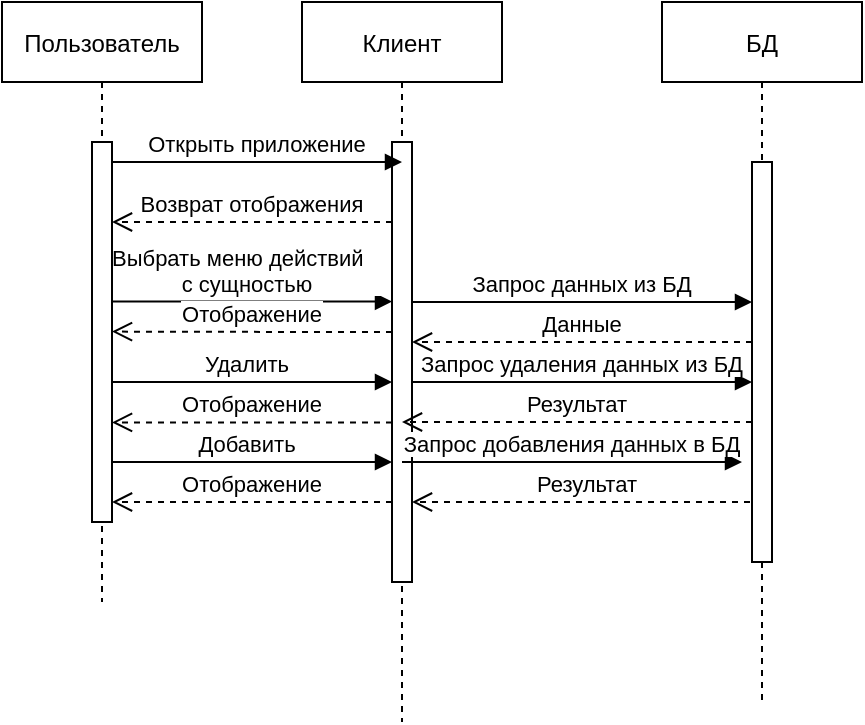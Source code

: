 <mxfile version="15.3.7" type="github">
  <diagram id="kgpKYQtTHZ0yAKxKKP6v" name="Page-1">
    <mxGraphModel dx="1813" dy="561" grid="1" gridSize="10" guides="1" tooltips="1" connect="1" arrows="1" fold="1" page="1" pageScale="1" pageWidth="850" pageHeight="1100" math="0" shadow="0">
      <root>
        <mxCell id="0" />
        <mxCell id="1" parent="0" />
        <mxCell id="3nuBFxr9cyL0pnOWT2aG-1" value="Клиент" style="shape=umlLifeline;perimeter=lifelinePerimeter;container=1;collapsible=0;recursiveResize=0;rounded=0;shadow=0;strokeWidth=1;" parent="1" vertex="1">
          <mxGeometry x="120" y="80" width="100" height="360" as="geometry" />
        </mxCell>
        <mxCell id="3nuBFxr9cyL0pnOWT2aG-2" value="" style="points=[];perimeter=orthogonalPerimeter;rounded=0;shadow=0;strokeWidth=1;" parent="3nuBFxr9cyL0pnOWT2aG-1" vertex="1">
          <mxGeometry x="45" y="70" width="10" height="220" as="geometry" />
        </mxCell>
        <mxCell id="bJsdr8COPwwjOuSae141-7" value="Выбрать меню действий   &#xa;с сущностью" style="verticalAlign=bottom;endArrow=block;entryX=0;entryY=0;shadow=0;strokeWidth=1;" edge="1" parent="3nuBFxr9cyL0pnOWT2aG-1">
          <mxGeometry relative="1" as="geometry">
            <mxPoint x="-100" y="149.8" as="sourcePoint" />
            <mxPoint x="45" y="149.8" as="targetPoint" />
          </mxGeometry>
        </mxCell>
        <mxCell id="bJsdr8COPwwjOuSae141-10" value="Данные" style="verticalAlign=bottom;endArrow=open;dashed=1;endSize=8;exitX=0;exitY=0.95;shadow=0;strokeWidth=1;" edge="1" parent="3nuBFxr9cyL0pnOWT2aG-1">
          <mxGeometry relative="1" as="geometry">
            <mxPoint x="55" y="170.0" as="targetPoint" />
            <mxPoint x="225" y="170.0" as="sourcePoint" />
          </mxGeometry>
        </mxCell>
        <mxCell id="bJsdr8COPwwjOuSae141-11" value="Удалить" style="verticalAlign=bottom;endArrow=block;entryX=0;entryY=0;shadow=0;strokeWidth=1;" edge="1" parent="3nuBFxr9cyL0pnOWT2aG-1">
          <mxGeometry relative="1" as="geometry">
            <mxPoint x="-100" y="190.0" as="sourcePoint" />
            <mxPoint x="45" y="190.0" as="targetPoint" />
          </mxGeometry>
        </mxCell>
        <mxCell id="bJsdr8COPwwjOuSae141-12" value="Запрос удаления данных из БД" style="verticalAlign=bottom;endArrow=block;shadow=0;strokeWidth=1;" edge="1" parent="3nuBFxr9cyL0pnOWT2aG-1">
          <mxGeometry relative="1" as="geometry">
            <mxPoint x="55" y="190" as="sourcePoint" />
            <mxPoint x="225" y="190" as="targetPoint" />
            <Array as="points">
              <mxPoint x="80" y="190" />
            </Array>
          </mxGeometry>
        </mxCell>
        <mxCell id="bJsdr8COPwwjOuSae141-16" value="Добавить" style="verticalAlign=bottom;endArrow=block;entryX=0;entryY=0;shadow=0;strokeWidth=1;" edge="1" parent="3nuBFxr9cyL0pnOWT2aG-1">
          <mxGeometry relative="1" as="geometry">
            <mxPoint x="-100" y="230" as="sourcePoint" />
            <mxPoint x="45" y="230" as="targetPoint" />
          </mxGeometry>
        </mxCell>
        <mxCell id="bJsdr8COPwwjOuSae141-17" value="Отображение" style="verticalAlign=bottom;endArrow=open;dashed=1;endSize=8;shadow=0;strokeWidth=1;" edge="1" parent="3nuBFxr9cyL0pnOWT2aG-1">
          <mxGeometry relative="1" as="geometry">
            <mxPoint x="-95" y="250.0" as="targetPoint" />
            <mxPoint x="45" y="250.0" as="sourcePoint" />
            <Array as="points">
              <mxPoint x="5" y="250" />
            </Array>
          </mxGeometry>
        </mxCell>
        <mxCell id="bJsdr8COPwwjOuSae141-19" value="Результат" style="verticalAlign=bottom;endArrow=open;dashed=1;endSize=8;shadow=0;strokeWidth=1;" edge="1" parent="3nuBFxr9cyL0pnOWT2aG-1">
          <mxGeometry relative="1" as="geometry">
            <mxPoint x="55" y="250" as="targetPoint" />
            <mxPoint x="230" y="250" as="sourcePoint" />
          </mxGeometry>
        </mxCell>
        <mxCell id="3nuBFxr9cyL0pnOWT2aG-5" value="БД" style="shape=umlLifeline;perimeter=lifelinePerimeter;container=1;collapsible=0;recursiveResize=0;rounded=0;shadow=0;strokeWidth=1;" parent="1" vertex="1">
          <mxGeometry x="300" y="80" width="100" height="350" as="geometry" />
        </mxCell>
        <mxCell id="3nuBFxr9cyL0pnOWT2aG-6" value="" style="points=[];perimeter=orthogonalPerimeter;rounded=0;shadow=0;strokeWidth=1;" parent="3nuBFxr9cyL0pnOWT2aG-5" vertex="1">
          <mxGeometry x="45" y="80" width="10" height="200" as="geometry" />
        </mxCell>
        <mxCell id="bJsdr8COPwwjOuSae141-1" value="Пользователь" style="shape=umlLifeline;perimeter=lifelinePerimeter;container=1;collapsible=0;recursiveResize=0;rounded=0;shadow=0;strokeWidth=1;" vertex="1" parent="1">
          <mxGeometry x="-30" y="80" width="100" height="300" as="geometry" />
        </mxCell>
        <mxCell id="bJsdr8COPwwjOuSae141-2" value="" style="points=[];perimeter=orthogonalPerimeter;rounded=0;shadow=0;strokeWidth=1;" vertex="1" parent="bJsdr8COPwwjOuSae141-1">
          <mxGeometry x="45" y="70" width="10" height="190" as="geometry" />
        </mxCell>
        <mxCell id="bJsdr8COPwwjOuSae141-8" value="Отображение" style="verticalAlign=bottom;endArrow=open;dashed=1;endSize=8;shadow=0;strokeWidth=1;" edge="1" parent="bJsdr8COPwwjOuSae141-1" source="3nuBFxr9cyL0pnOWT2aG-2">
          <mxGeometry relative="1" as="geometry">
            <mxPoint x="55" y="164.8" as="targetPoint" />
            <mxPoint x="225" y="164.8" as="sourcePoint" />
            <Array as="points">
              <mxPoint x="160" y="165" />
            </Array>
          </mxGeometry>
        </mxCell>
        <mxCell id="bJsdr8COPwwjOuSae141-4" value="Открыть приложение" style="verticalAlign=bottom;endArrow=block;entryX=0;entryY=0;shadow=0;strokeWidth=1;" edge="1" parent="1" source="bJsdr8COPwwjOuSae141-2">
          <mxGeometry relative="1" as="geometry">
            <mxPoint y="160.0" as="sourcePoint" />
            <mxPoint x="170" y="160.0" as="targetPoint" />
          </mxGeometry>
        </mxCell>
        <mxCell id="bJsdr8COPwwjOuSae141-6" value="Возврат отображения" style="verticalAlign=bottom;endArrow=open;dashed=1;endSize=8;shadow=0;strokeWidth=1;" edge="1" parent="1" source="3nuBFxr9cyL0pnOWT2aG-2" target="bJsdr8COPwwjOuSae141-2">
          <mxGeometry relative="1" as="geometry">
            <mxPoint x="20" y="180" as="targetPoint" />
            <mxPoint x="190" y="180.0" as="sourcePoint" />
            <Array as="points">
              <mxPoint x="50" y="190" />
            </Array>
          </mxGeometry>
        </mxCell>
        <mxCell id="bJsdr8COPwwjOuSae141-9" value="Запрос данных из БД" style="verticalAlign=bottom;endArrow=block;shadow=0;strokeWidth=1;" edge="1" parent="1" source="3nuBFxr9cyL0pnOWT2aG-2" target="3nuBFxr9cyL0pnOWT2aG-6">
          <mxGeometry relative="1" as="geometry">
            <mxPoint x="170" y="229.8" as="sourcePoint" />
            <mxPoint x="340" y="229.8" as="targetPoint" />
            <Array as="points">
              <mxPoint x="200" y="230" />
            </Array>
          </mxGeometry>
        </mxCell>
        <mxCell id="bJsdr8COPwwjOuSae141-13" value="Результат" style="verticalAlign=bottom;endArrow=open;dashed=1;endSize=8;shadow=0;strokeWidth=1;" edge="1" parent="1" source="3nuBFxr9cyL0pnOWT2aG-6">
          <mxGeometry relative="1" as="geometry">
            <mxPoint x="170" y="290" as="targetPoint" />
            <mxPoint x="340" y="290.0" as="sourcePoint" />
          </mxGeometry>
        </mxCell>
        <mxCell id="bJsdr8COPwwjOuSae141-15" value="Отображение" style="verticalAlign=bottom;endArrow=open;dashed=1;endSize=8;shadow=0;strokeWidth=1;" edge="1" parent="1" source="3nuBFxr9cyL0pnOWT2aG-2" target="bJsdr8COPwwjOuSae141-2">
          <mxGeometry relative="1" as="geometry">
            <mxPoint x="20" y="290.0" as="targetPoint" />
            <mxPoint x="160" y="290.2" as="sourcePoint" />
            <Array as="points">
              <mxPoint x="125" y="290.2" />
            </Array>
          </mxGeometry>
        </mxCell>
        <mxCell id="bJsdr8COPwwjOuSae141-18" value="Запрос добавления данных в БД" style="verticalAlign=bottom;endArrow=block;shadow=0;strokeWidth=1;" edge="1" parent="1">
          <mxGeometry relative="1" as="geometry">
            <mxPoint x="170" y="310" as="sourcePoint" />
            <mxPoint x="340" y="310" as="targetPoint" />
            <Array as="points">
              <mxPoint x="195" y="310" />
            </Array>
          </mxGeometry>
        </mxCell>
      </root>
    </mxGraphModel>
  </diagram>
</mxfile>
